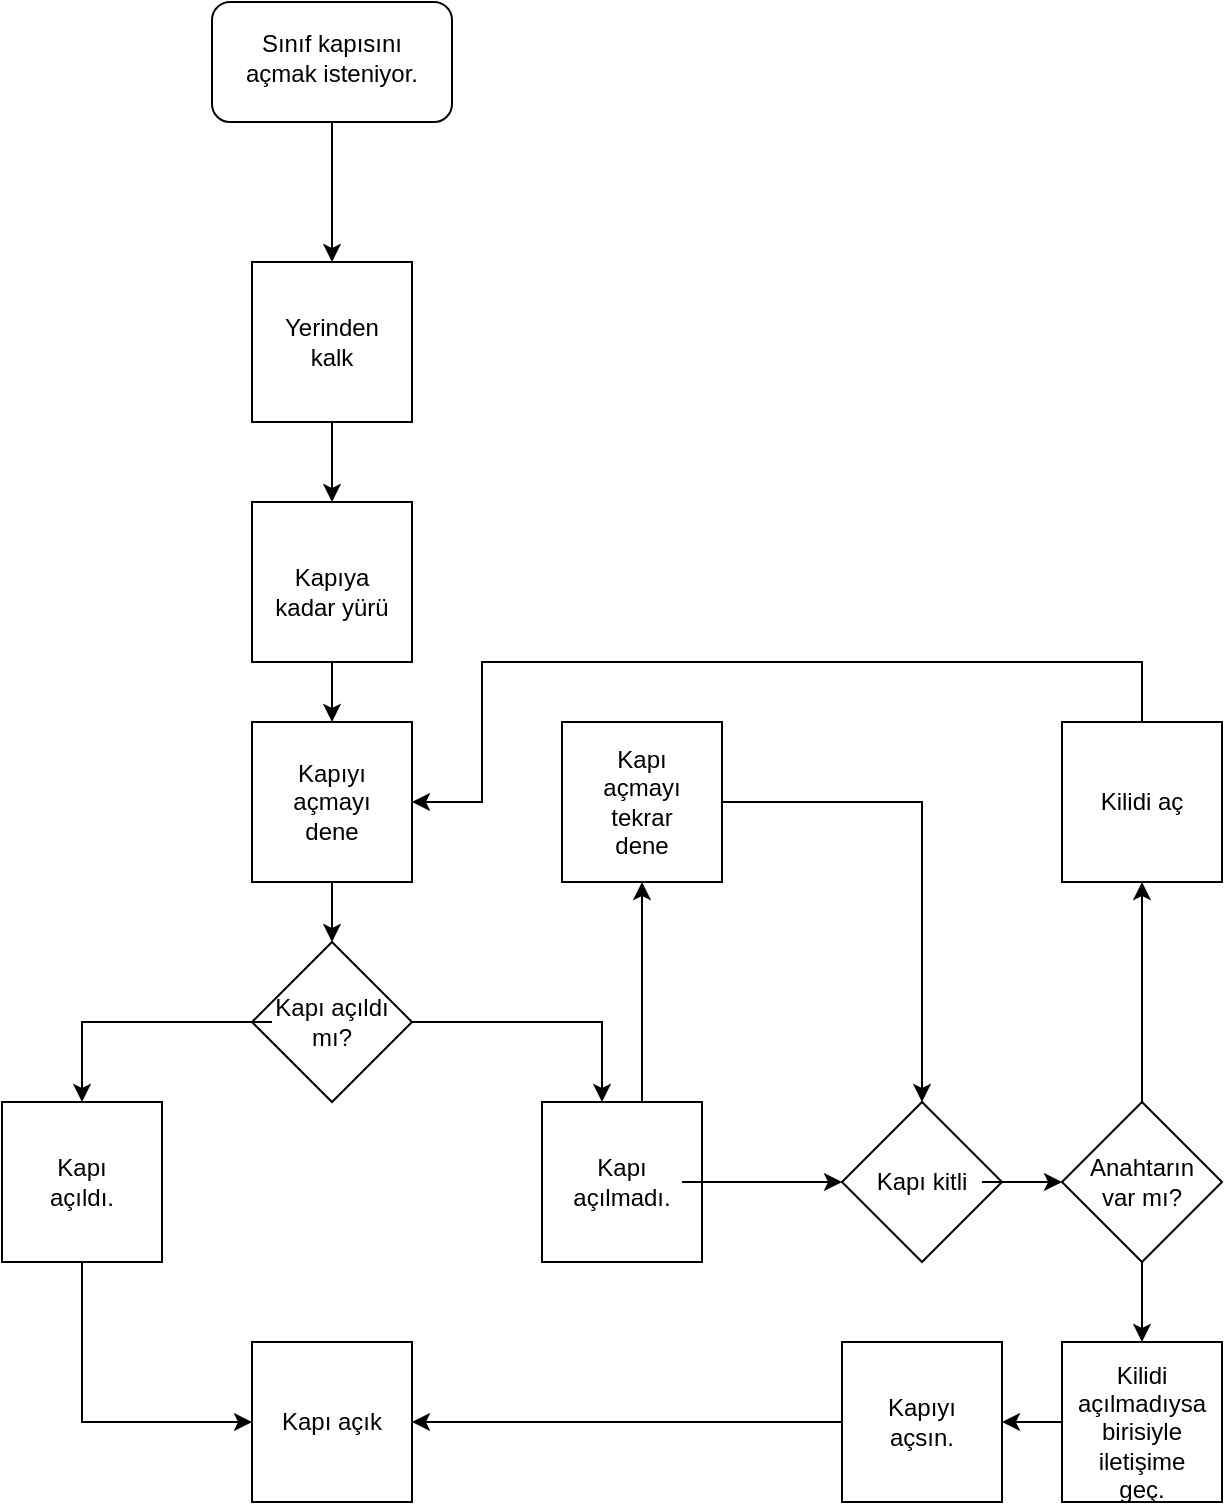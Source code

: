 <mxfile version="20.8.20" type="device"><diagram name="Page-1" id="7kx_6L2zJfkVgi4LBGhA"><mxGraphModel dx="839" dy="1592" grid="1" gridSize="10" guides="1" tooltips="1" connect="1" arrows="1" fold="1" page="1" pageScale="1" pageWidth="850" pageHeight="1100" math="0" shadow="0"><root><mxCell id="0"/><mxCell id="1" parent="0"/><mxCell id="JjUoN6guy2OtsLxcLN5y-5" value="" style="rounded=1;whiteSpace=wrap;html=1;" vertex="1" parent="1"><mxGeometry x="305" y="-360" width="120" height="60" as="geometry"/></mxCell><mxCell id="JjUoN6guy2OtsLxcLN5y-6" value="Sınıf kapısını açmak isteniyor." style="text;html=1;strokeColor=none;fillColor=none;align=center;verticalAlign=middle;whiteSpace=wrap;rounded=0;" vertex="1" parent="1"><mxGeometry x="320" y="-350" width="90" height="35" as="geometry"/></mxCell><mxCell id="JjUoN6guy2OtsLxcLN5y-7" value="" style="endArrow=classic;html=1;rounded=0;exitX=0.5;exitY=1;exitDx=0;exitDy=0;" edge="1" parent="1" source="JjUoN6guy2OtsLxcLN5y-5"><mxGeometry width="50" height="50" relative="1" as="geometry"><mxPoint x="350" y="-180" as="sourcePoint"/><mxPoint x="365" y="-230" as="targetPoint"/></mxGeometry></mxCell><mxCell id="JjUoN6guy2OtsLxcLN5y-8" value="" style="whiteSpace=wrap;html=1;aspect=fixed;" vertex="1" parent="1"><mxGeometry x="325" y="-230" width="80" height="80" as="geometry"/></mxCell><mxCell id="JjUoN6guy2OtsLxcLN5y-9" value="Yerinden kalk" style="text;html=1;strokeColor=none;fillColor=none;align=center;verticalAlign=middle;whiteSpace=wrap;rounded=0;" vertex="1" parent="1"><mxGeometry x="330" y="-210" width="70" height="40" as="geometry"/></mxCell><mxCell id="JjUoN6guy2OtsLxcLN5y-50" style="edgeStyle=orthogonalEdgeStyle;rounded=0;orthogonalLoop=1;jettySize=auto;html=1;entryX=0.5;entryY=0;entryDx=0;entryDy=0;" edge="1" parent="1" source="JjUoN6guy2OtsLxcLN5y-10" target="JjUoN6guy2OtsLxcLN5y-13"><mxGeometry relative="1" as="geometry"/></mxCell><mxCell id="JjUoN6guy2OtsLxcLN5y-10" value="" style="whiteSpace=wrap;html=1;aspect=fixed;" vertex="1" parent="1"><mxGeometry x="325" y="-110" width="80" height="80" as="geometry"/></mxCell><mxCell id="JjUoN6guy2OtsLxcLN5y-11" value="Kapıya kadar yürü" style="text;html=1;strokeColor=none;fillColor=none;align=center;verticalAlign=middle;whiteSpace=wrap;rounded=0;" vertex="1" parent="1"><mxGeometry x="335" y="-80" width="60" height="30" as="geometry"/></mxCell><mxCell id="JjUoN6guy2OtsLxcLN5y-12" value="" style="endArrow=classic;html=1;rounded=0;exitX=0.5;exitY=1;exitDx=0;exitDy=0;entryX=0.5;entryY=0;entryDx=0;entryDy=0;" edge="1" parent="1" source="JjUoN6guy2OtsLxcLN5y-8" target="JjUoN6guy2OtsLxcLN5y-10"><mxGeometry width="50" height="50" relative="1" as="geometry"><mxPoint x="450" y="-110" as="sourcePoint"/><mxPoint x="500" y="-160" as="targetPoint"/></mxGeometry></mxCell><mxCell id="JjUoN6guy2OtsLxcLN5y-28" style="edgeStyle=orthogonalEdgeStyle;rounded=0;orthogonalLoop=1;jettySize=auto;html=1;exitX=0.5;exitY=1;exitDx=0;exitDy=0;entryX=0.5;entryY=0;entryDx=0;entryDy=0;" edge="1" parent="1" source="JjUoN6guy2OtsLxcLN5y-13" target="JjUoN6guy2OtsLxcLN5y-15"><mxGeometry relative="1" as="geometry"/></mxCell><mxCell id="JjUoN6guy2OtsLxcLN5y-13" value="" style="whiteSpace=wrap;html=1;aspect=fixed;" vertex="1" parent="1"><mxGeometry x="325" width="80" height="80" as="geometry"/></mxCell><mxCell id="JjUoN6guy2OtsLxcLN5y-14" value="Kapıyı açmayı dene" style="text;html=1;strokeColor=none;fillColor=none;align=center;verticalAlign=middle;whiteSpace=wrap;rounded=0;" vertex="1" parent="1"><mxGeometry x="335" y="25" width="60" height="30" as="geometry"/></mxCell><mxCell id="JjUoN6guy2OtsLxcLN5y-30" style="edgeStyle=orthogonalEdgeStyle;rounded=0;orthogonalLoop=1;jettySize=auto;html=1;exitX=1;exitY=0.5;exitDx=0;exitDy=0;" edge="1" parent="1" source="JjUoN6guy2OtsLxcLN5y-15"><mxGeometry relative="1" as="geometry"><mxPoint x="500" y="190" as="targetPoint"/><Array as="points"><mxPoint x="500" y="150"/><mxPoint x="500" y="190"/></Array></mxGeometry></mxCell><mxCell id="JjUoN6guy2OtsLxcLN5y-15" value="" style="rhombus;whiteSpace=wrap;html=1;" vertex="1" parent="1"><mxGeometry x="325" y="110" width="80" height="80" as="geometry"/></mxCell><mxCell id="JjUoN6guy2OtsLxcLN5y-29" style="edgeStyle=orthogonalEdgeStyle;rounded=0;orthogonalLoop=1;jettySize=auto;html=1;" edge="1" parent="1" source="JjUoN6guy2OtsLxcLN5y-16" target="JjUoN6guy2OtsLxcLN5y-18"><mxGeometry relative="1" as="geometry"/></mxCell><mxCell id="JjUoN6guy2OtsLxcLN5y-16" value="Kapı açıldı mı?" style="text;html=1;strokeColor=none;fillColor=none;align=center;verticalAlign=middle;whiteSpace=wrap;rounded=0;" vertex="1" parent="1"><mxGeometry x="335" y="135" width="60" height="30" as="geometry"/></mxCell><mxCell id="JjUoN6guy2OtsLxcLN5y-37" style="edgeStyle=orthogonalEdgeStyle;rounded=0;orthogonalLoop=1;jettySize=auto;html=1;entryX=0.5;entryY=1;entryDx=0;entryDy=0;" edge="1" parent="1" source="JjUoN6guy2OtsLxcLN5y-17" target="JjUoN6guy2OtsLxcLN5y-35"><mxGeometry relative="1" as="geometry"><Array as="points"><mxPoint x="520" y="160"/><mxPoint x="520" y="160"/></Array></mxGeometry></mxCell><mxCell id="JjUoN6guy2OtsLxcLN5y-17" value="" style="whiteSpace=wrap;html=1;aspect=fixed;" vertex="1" parent="1"><mxGeometry x="470" y="190" width="80" height="80" as="geometry"/></mxCell><mxCell id="JjUoN6guy2OtsLxcLN5y-34" style="edgeStyle=orthogonalEdgeStyle;rounded=0;orthogonalLoop=1;jettySize=auto;html=1;exitX=0.5;exitY=1;exitDx=0;exitDy=0;entryX=0;entryY=0.5;entryDx=0;entryDy=0;" edge="1" parent="1" source="JjUoN6guy2OtsLxcLN5y-18" target="JjUoN6guy2OtsLxcLN5y-23"><mxGeometry relative="1" as="geometry"/></mxCell><mxCell id="JjUoN6guy2OtsLxcLN5y-18" value="" style="whiteSpace=wrap;html=1;aspect=fixed;" vertex="1" parent="1"><mxGeometry x="200" y="190" width="80" height="80" as="geometry"/></mxCell><mxCell id="JjUoN6guy2OtsLxcLN5y-19" value="Kapı açıldı." style="text;html=1;strokeColor=none;fillColor=none;align=center;verticalAlign=middle;whiteSpace=wrap;rounded=0;" vertex="1" parent="1"><mxGeometry x="210" y="215" width="60" height="30" as="geometry"/></mxCell><mxCell id="JjUoN6guy2OtsLxcLN5y-31" style="edgeStyle=orthogonalEdgeStyle;rounded=0;orthogonalLoop=1;jettySize=auto;html=1;entryX=0;entryY=0.5;entryDx=0;entryDy=0;" edge="1" parent="1" source="JjUoN6guy2OtsLxcLN5y-20" target="JjUoN6guy2OtsLxcLN5y-21"><mxGeometry relative="1" as="geometry"/></mxCell><mxCell id="JjUoN6guy2OtsLxcLN5y-20" value="Kapı açılmadı." style="text;html=1;strokeColor=none;fillColor=none;align=center;verticalAlign=middle;whiteSpace=wrap;rounded=0;" vertex="1" parent="1"><mxGeometry x="480" y="215" width="60" height="30" as="geometry"/></mxCell><mxCell id="JjUoN6guy2OtsLxcLN5y-21" value="" style="rhombus;whiteSpace=wrap;html=1;" vertex="1" parent="1"><mxGeometry x="620" y="190" width="80" height="80" as="geometry"/></mxCell><mxCell id="JjUoN6guy2OtsLxcLN5y-43" style="edgeStyle=orthogonalEdgeStyle;rounded=0;orthogonalLoop=1;jettySize=auto;html=1;entryX=0;entryY=0.5;entryDx=0;entryDy=0;" edge="1" parent="1" source="JjUoN6guy2OtsLxcLN5y-22" target="JjUoN6guy2OtsLxcLN5y-42"><mxGeometry relative="1" as="geometry"/></mxCell><mxCell id="JjUoN6guy2OtsLxcLN5y-22" value="Kapı kitli" style="text;html=1;strokeColor=none;fillColor=none;align=center;verticalAlign=middle;whiteSpace=wrap;rounded=0;" vertex="1" parent="1"><mxGeometry x="630" y="215" width="60" height="30" as="geometry"/></mxCell><mxCell id="JjUoN6guy2OtsLxcLN5y-23" value="" style="whiteSpace=wrap;html=1;aspect=fixed;" vertex="1" parent="1"><mxGeometry x="325" y="310" width="80" height="80" as="geometry"/></mxCell><mxCell id="JjUoN6guy2OtsLxcLN5y-24" value="Kapı açık" style="text;html=1;strokeColor=none;fillColor=none;align=center;verticalAlign=middle;whiteSpace=wrap;rounded=0;" vertex="1" parent="1"><mxGeometry x="335" y="335" width="60" height="30" as="geometry"/></mxCell><mxCell id="JjUoN6guy2OtsLxcLN5y-38" style="edgeStyle=orthogonalEdgeStyle;rounded=0;orthogonalLoop=1;jettySize=auto;html=1;entryX=0.5;entryY=0;entryDx=0;entryDy=0;" edge="1" parent="1" source="JjUoN6guy2OtsLxcLN5y-35" target="JjUoN6guy2OtsLxcLN5y-21"><mxGeometry relative="1" as="geometry"/></mxCell><mxCell id="JjUoN6guy2OtsLxcLN5y-35" value="" style="whiteSpace=wrap;html=1;aspect=fixed;" vertex="1" parent="1"><mxGeometry x="480" width="80" height="80" as="geometry"/></mxCell><mxCell id="JjUoN6guy2OtsLxcLN5y-36" value="Kapı açmayı tekrar dene" style="text;html=1;strokeColor=none;fillColor=none;align=center;verticalAlign=middle;whiteSpace=wrap;rounded=0;" vertex="1" parent="1"><mxGeometry x="490" y="25" width="60" height="30" as="geometry"/></mxCell><mxCell id="JjUoN6guy2OtsLxcLN5y-47" style="edgeStyle=orthogonalEdgeStyle;rounded=0;orthogonalLoop=1;jettySize=auto;html=1;exitX=0.5;exitY=0;exitDx=0;exitDy=0;entryX=0.5;entryY=1;entryDx=0;entryDy=0;" edge="1" parent="1" source="JjUoN6guy2OtsLxcLN5y-42" target="JjUoN6guy2OtsLxcLN5y-46"><mxGeometry relative="1" as="geometry"/></mxCell><mxCell id="JjUoN6guy2OtsLxcLN5y-51" style="edgeStyle=orthogonalEdgeStyle;rounded=0;orthogonalLoop=1;jettySize=auto;html=1;entryX=0.5;entryY=0;entryDx=0;entryDy=0;" edge="1" parent="1" source="JjUoN6guy2OtsLxcLN5y-42" target="JjUoN6guy2OtsLxcLN5y-45"><mxGeometry relative="1" as="geometry"/></mxCell><mxCell id="JjUoN6guy2OtsLxcLN5y-42" value="" style="rhombus;whiteSpace=wrap;html=1;" vertex="1" parent="1"><mxGeometry x="730" y="190" width="80" height="80" as="geometry"/></mxCell><mxCell id="JjUoN6guy2OtsLxcLN5y-44" value="Anahtarın var mı?" style="text;html=1;strokeColor=none;fillColor=none;align=center;verticalAlign=middle;whiteSpace=wrap;rounded=0;" vertex="1" parent="1"><mxGeometry x="740" y="215" width="60" height="30" as="geometry"/></mxCell><mxCell id="JjUoN6guy2OtsLxcLN5y-56" style="edgeStyle=orthogonalEdgeStyle;rounded=0;orthogonalLoop=1;jettySize=auto;html=1;entryX=1;entryY=0.5;entryDx=0;entryDy=0;" edge="1" parent="1" source="JjUoN6guy2OtsLxcLN5y-45"><mxGeometry relative="1" as="geometry"><mxPoint x="700" y="350" as="targetPoint"/></mxGeometry></mxCell><mxCell id="JjUoN6guy2OtsLxcLN5y-45" value="" style="whiteSpace=wrap;html=1;aspect=fixed;" vertex="1" parent="1"><mxGeometry x="730" y="310" width="80" height="80" as="geometry"/></mxCell><mxCell id="JjUoN6guy2OtsLxcLN5y-54" style="edgeStyle=orthogonalEdgeStyle;rounded=0;orthogonalLoop=1;jettySize=auto;html=1;exitX=0.5;exitY=0;exitDx=0;exitDy=0;entryX=1;entryY=0.5;entryDx=0;entryDy=0;" edge="1" parent="1" source="JjUoN6guy2OtsLxcLN5y-46" target="JjUoN6guy2OtsLxcLN5y-13"><mxGeometry relative="1" as="geometry"><mxPoint x="460" y="-40" as="targetPoint"/><Array as="points"><mxPoint x="770" y="-30"/><mxPoint x="440" y="-30"/><mxPoint x="440" y="40"/></Array></mxGeometry></mxCell><mxCell id="JjUoN6guy2OtsLxcLN5y-46" value="" style="whiteSpace=wrap;html=1;aspect=fixed;" vertex="1" parent="1"><mxGeometry x="730" width="80" height="80" as="geometry"/></mxCell><mxCell id="JjUoN6guy2OtsLxcLN5y-48" value="Kilidi aç" style="text;html=1;strokeColor=none;fillColor=none;align=center;verticalAlign=middle;whiteSpace=wrap;rounded=0;" vertex="1" parent="1"><mxGeometry x="740" y="25" width="60" height="30" as="geometry"/></mxCell><mxCell id="JjUoN6guy2OtsLxcLN5y-52" value="Kilidi açılmadıysa birisiyle iletişime geç." style="text;html=1;strokeColor=none;fillColor=none;align=center;verticalAlign=middle;whiteSpace=wrap;rounded=0;" vertex="1" parent="1"><mxGeometry x="740" y="340" width="60" height="30" as="geometry"/></mxCell><mxCell id="JjUoN6guy2OtsLxcLN5y-60" style="edgeStyle=orthogonalEdgeStyle;rounded=0;orthogonalLoop=1;jettySize=auto;html=1;entryX=1;entryY=0.5;entryDx=0;entryDy=0;" edge="1" parent="1" source="JjUoN6guy2OtsLxcLN5y-57" target="JjUoN6guy2OtsLxcLN5y-23"><mxGeometry relative="1" as="geometry"/></mxCell><mxCell id="JjUoN6guy2OtsLxcLN5y-57" value="" style="whiteSpace=wrap;html=1;aspect=fixed;" vertex="1" parent="1"><mxGeometry x="620" y="310" width="80" height="80" as="geometry"/></mxCell><mxCell id="JjUoN6guy2OtsLxcLN5y-58" value="Kapıyı açsın." style="text;html=1;strokeColor=none;fillColor=none;align=center;verticalAlign=middle;whiteSpace=wrap;rounded=0;" vertex="1" parent="1"><mxGeometry x="630" y="335" width="60" height="30" as="geometry"/></mxCell></root></mxGraphModel></diagram></mxfile>
